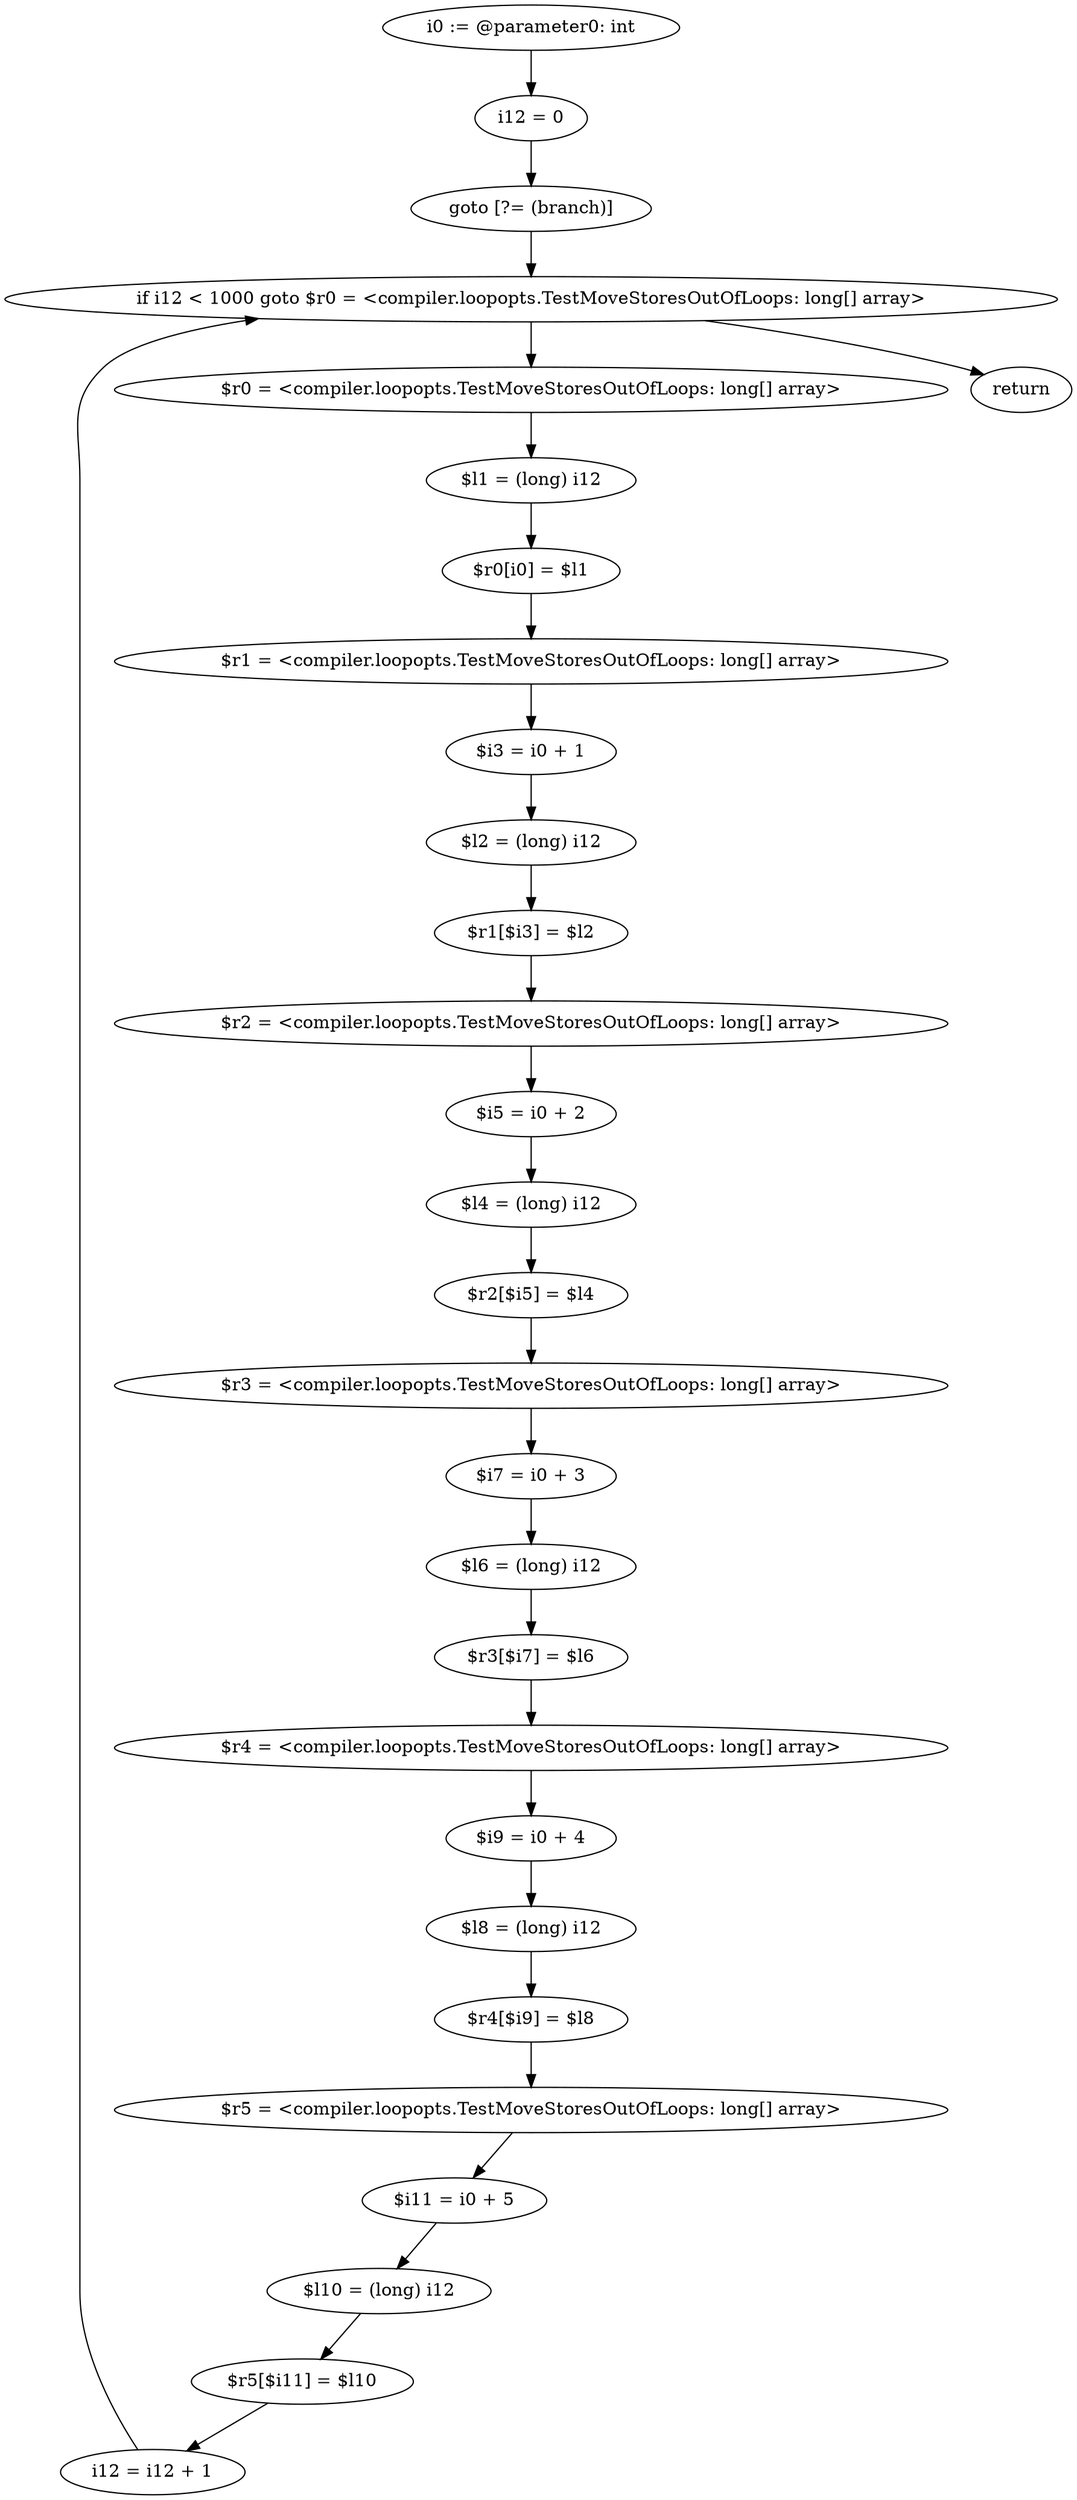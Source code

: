 digraph "unitGraph" {
    "i0 := @parameter0: int"
    "i12 = 0"
    "goto [?= (branch)]"
    "$r0 = <compiler.loopopts.TestMoveStoresOutOfLoops: long[] array>"
    "$l1 = (long) i12"
    "$r0[i0] = $l1"
    "$r1 = <compiler.loopopts.TestMoveStoresOutOfLoops: long[] array>"
    "$i3 = i0 + 1"
    "$l2 = (long) i12"
    "$r1[$i3] = $l2"
    "$r2 = <compiler.loopopts.TestMoveStoresOutOfLoops: long[] array>"
    "$i5 = i0 + 2"
    "$l4 = (long) i12"
    "$r2[$i5] = $l4"
    "$r3 = <compiler.loopopts.TestMoveStoresOutOfLoops: long[] array>"
    "$i7 = i0 + 3"
    "$l6 = (long) i12"
    "$r3[$i7] = $l6"
    "$r4 = <compiler.loopopts.TestMoveStoresOutOfLoops: long[] array>"
    "$i9 = i0 + 4"
    "$l8 = (long) i12"
    "$r4[$i9] = $l8"
    "$r5 = <compiler.loopopts.TestMoveStoresOutOfLoops: long[] array>"
    "$i11 = i0 + 5"
    "$l10 = (long) i12"
    "$r5[$i11] = $l10"
    "i12 = i12 + 1"
    "if i12 < 1000 goto $r0 = <compiler.loopopts.TestMoveStoresOutOfLoops: long[] array>"
    "return"
    "i0 := @parameter0: int"->"i12 = 0";
    "i12 = 0"->"goto [?= (branch)]";
    "goto [?= (branch)]"->"if i12 < 1000 goto $r0 = <compiler.loopopts.TestMoveStoresOutOfLoops: long[] array>";
    "$r0 = <compiler.loopopts.TestMoveStoresOutOfLoops: long[] array>"->"$l1 = (long) i12";
    "$l1 = (long) i12"->"$r0[i0] = $l1";
    "$r0[i0] = $l1"->"$r1 = <compiler.loopopts.TestMoveStoresOutOfLoops: long[] array>";
    "$r1 = <compiler.loopopts.TestMoveStoresOutOfLoops: long[] array>"->"$i3 = i0 + 1";
    "$i3 = i0 + 1"->"$l2 = (long) i12";
    "$l2 = (long) i12"->"$r1[$i3] = $l2";
    "$r1[$i3] = $l2"->"$r2 = <compiler.loopopts.TestMoveStoresOutOfLoops: long[] array>";
    "$r2 = <compiler.loopopts.TestMoveStoresOutOfLoops: long[] array>"->"$i5 = i0 + 2";
    "$i5 = i0 + 2"->"$l4 = (long) i12";
    "$l4 = (long) i12"->"$r2[$i5] = $l4";
    "$r2[$i5] = $l4"->"$r3 = <compiler.loopopts.TestMoveStoresOutOfLoops: long[] array>";
    "$r3 = <compiler.loopopts.TestMoveStoresOutOfLoops: long[] array>"->"$i7 = i0 + 3";
    "$i7 = i0 + 3"->"$l6 = (long) i12";
    "$l6 = (long) i12"->"$r3[$i7] = $l6";
    "$r3[$i7] = $l6"->"$r4 = <compiler.loopopts.TestMoveStoresOutOfLoops: long[] array>";
    "$r4 = <compiler.loopopts.TestMoveStoresOutOfLoops: long[] array>"->"$i9 = i0 + 4";
    "$i9 = i0 + 4"->"$l8 = (long) i12";
    "$l8 = (long) i12"->"$r4[$i9] = $l8";
    "$r4[$i9] = $l8"->"$r5 = <compiler.loopopts.TestMoveStoresOutOfLoops: long[] array>";
    "$r5 = <compiler.loopopts.TestMoveStoresOutOfLoops: long[] array>"->"$i11 = i0 + 5";
    "$i11 = i0 + 5"->"$l10 = (long) i12";
    "$l10 = (long) i12"->"$r5[$i11] = $l10";
    "$r5[$i11] = $l10"->"i12 = i12 + 1";
    "i12 = i12 + 1"->"if i12 < 1000 goto $r0 = <compiler.loopopts.TestMoveStoresOutOfLoops: long[] array>";
    "if i12 < 1000 goto $r0 = <compiler.loopopts.TestMoveStoresOutOfLoops: long[] array>"->"return";
    "if i12 < 1000 goto $r0 = <compiler.loopopts.TestMoveStoresOutOfLoops: long[] array>"->"$r0 = <compiler.loopopts.TestMoveStoresOutOfLoops: long[] array>";
}
